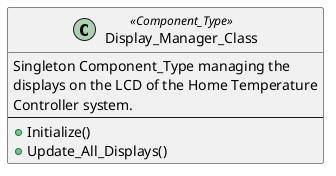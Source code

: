 @startuml

class Display_Manager_Class <<Component_Type>>
{
  Singleton Component_Type managing the
  displays on the LCD of the Home Temperature
  Controller system.
  --
  + Initialize()
  + Update_All_Displays()
}

@enduml